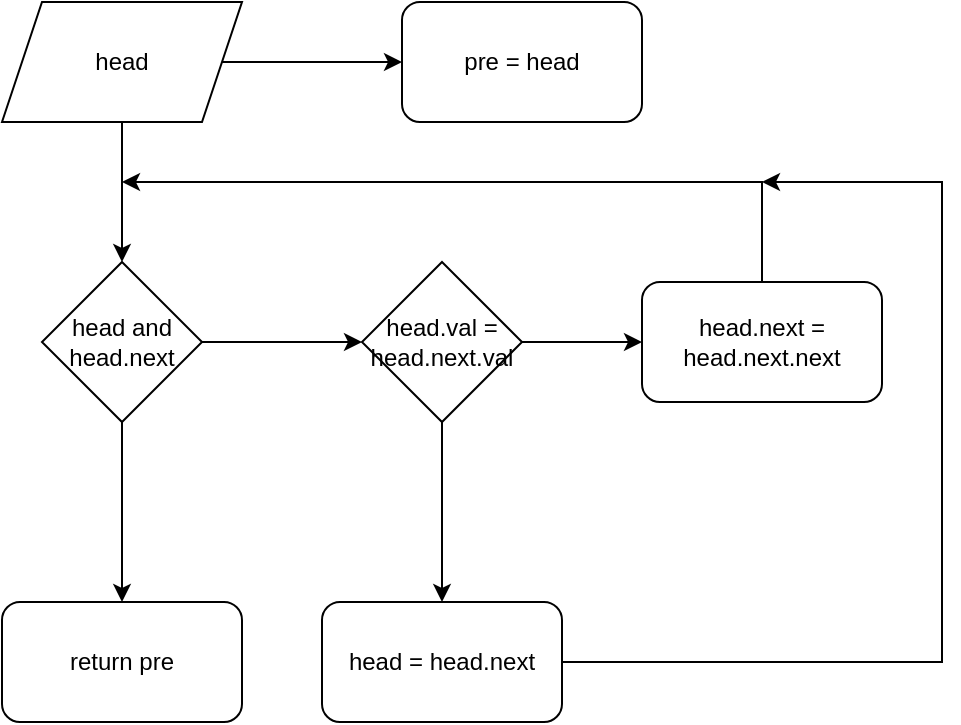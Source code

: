 <mxfile version="22.0.3" type="device">
  <diagram name="Page-1" id="FYoUTDSsHku5DtIGqmug">
    <mxGraphModel dx="1026" dy="772" grid="1" gridSize="10" guides="1" tooltips="1" connect="1" arrows="1" fold="1" page="1" pageScale="1" pageWidth="850" pageHeight="1100" math="0" shadow="0">
      <root>
        <mxCell id="0" />
        <mxCell id="1" parent="0" />
        <mxCell id="06j_1xKt7q-chgcrzvPx-3" value="" style="edgeStyle=orthogonalEdgeStyle;rounded=0;orthogonalLoop=1;jettySize=auto;html=1;" edge="1" parent="1" source="06j_1xKt7q-chgcrzvPx-1" target="06j_1xKt7q-chgcrzvPx-2">
          <mxGeometry relative="1" as="geometry" />
        </mxCell>
        <mxCell id="06j_1xKt7q-chgcrzvPx-11" value="" style="edgeStyle=orthogonalEdgeStyle;rounded=0;orthogonalLoop=1;jettySize=auto;html=1;" edge="1" parent="1" source="06j_1xKt7q-chgcrzvPx-1" target="06j_1xKt7q-chgcrzvPx-10">
          <mxGeometry relative="1" as="geometry" />
        </mxCell>
        <mxCell id="06j_1xKt7q-chgcrzvPx-1" value="head" style="shape=parallelogram;perimeter=parallelogramPerimeter;whiteSpace=wrap;html=1;fixedSize=1;" vertex="1" parent="1">
          <mxGeometry x="160" y="90" width="120" height="60" as="geometry" />
        </mxCell>
        <mxCell id="06j_1xKt7q-chgcrzvPx-5" value="" style="edgeStyle=orthogonalEdgeStyle;rounded=0;orthogonalLoop=1;jettySize=auto;html=1;" edge="1" parent="1" source="06j_1xKt7q-chgcrzvPx-2" target="06j_1xKt7q-chgcrzvPx-4">
          <mxGeometry relative="1" as="geometry" />
        </mxCell>
        <mxCell id="06j_1xKt7q-chgcrzvPx-14" value="" style="edgeStyle=orthogonalEdgeStyle;rounded=0;orthogonalLoop=1;jettySize=auto;html=1;" edge="1" parent="1" source="06j_1xKt7q-chgcrzvPx-2" target="06j_1xKt7q-chgcrzvPx-13">
          <mxGeometry relative="1" as="geometry" />
        </mxCell>
        <mxCell id="06j_1xKt7q-chgcrzvPx-2" value="head and head.next" style="rhombus;whiteSpace=wrap;html=1;" vertex="1" parent="1">
          <mxGeometry x="180" y="220" width="80" height="80" as="geometry" />
        </mxCell>
        <mxCell id="06j_1xKt7q-chgcrzvPx-7" value="" style="edgeStyle=orthogonalEdgeStyle;rounded=0;orthogonalLoop=1;jettySize=auto;html=1;" edge="1" parent="1" source="06j_1xKt7q-chgcrzvPx-4" target="06j_1xKt7q-chgcrzvPx-6">
          <mxGeometry relative="1" as="geometry" />
        </mxCell>
        <mxCell id="06j_1xKt7q-chgcrzvPx-9" value="" style="edgeStyle=orthogonalEdgeStyle;rounded=0;orthogonalLoop=1;jettySize=auto;html=1;" edge="1" parent="1" source="06j_1xKt7q-chgcrzvPx-4" target="06j_1xKt7q-chgcrzvPx-8">
          <mxGeometry relative="1" as="geometry" />
        </mxCell>
        <mxCell id="06j_1xKt7q-chgcrzvPx-4" value="head.val = head.next.val" style="rhombus;whiteSpace=wrap;html=1;" vertex="1" parent="1">
          <mxGeometry x="340" y="220" width="80" height="80" as="geometry" />
        </mxCell>
        <mxCell id="06j_1xKt7q-chgcrzvPx-12" style="edgeStyle=orthogonalEdgeStyle;rounded=0;orthogonalLoop=1;jettySize=auto;html=1;" edge="1" parent="1" source="06j_1xKt7q-chgcrzvPx-6">
          <mxGeometry relative="1" as="geometry">
            <mxPoint x="220" y="180" as="targetPoint" />
            <Array as="points">
              <mxPoint x="540" y="180" />
            </Array>
          </mxGeometry>
        </mxCell>
        <mxCell id="06j_1xKt7q-chgcrzvPx-6" value="head.next = head.next.next" style="rounded=1;whiteSpace=wrap;html=1;" vertex="1" parent="1">
          <mxGeometry x="480" y="230" width="120" height="60" as="geometry" />
        </mxCell>
        <mxCell id="06j_1xKt7q-chgcrzvPx-17" style="edgeStyle=orthogonalEdgeStyle;rounded=0;orthogonalLoop=1;jettySize=auto;html=1;" edge="1" parent="1" source="06j_1xKt7q-chgcrzvPx-8">
          <mxGeometry relative="1" as="geometry">
            <mxPoint x="540" y="180" as="targetPoint" />
            <Array as="points">
              <mxPoint x="630" y="420" />
              <mxPoint x="630" y="180" />
            </Array>
          </mxGeometry>
        </mxCell>
        <mxCell id="06j_1xKt7q-chgcrzvPx-8" value="head = head.next" style="rounded=1;whiteSpace=wrap;html=1;" vertex="1" parent="1">
          <mxGeometry x="320" y="390" width="120" height="60" as="geometry" />
        </mxCell>
        <mxCell id="06j_1xKt7q-chgcrzvPx-10" value="pre = head" style="rounded=1;whiteSpace=wrap;html=1;" vertex="1" parent="1">
          <mxGeometry x="360" y="90" width="120" height="60" as="geometry" />
        </mxCell>
        <mxCell id="06j_1xKt7q-chgcrzvPx-13" value="return pre" style="rounded=1;whiteSpace=wrap;html=1;" vertex="1" parent="1">
          <mxGeometry x="160" y="390" width="120" height="60" as="geometry" />
        </mxCell>
      </root>
    </mxGraphModel>
  </diagram>
</mxfile>
